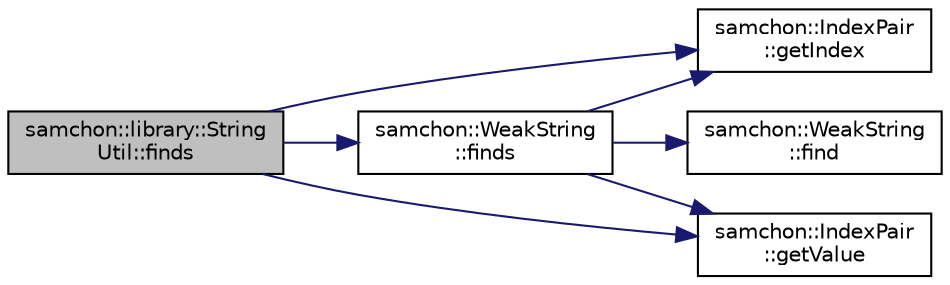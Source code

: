 digraph "samchon::library::StringUtil::finds"
{
  edge [fontname="Helvetica",fontsize="10",labelfontname="Helvetica",labelfontsize="10"];
  node [fontname="Helvetica",fontsize="10",shape=record];
  rankdir="LR";
  Node1 [label="samchon::library::String\lUtil::finds",height=0.2,width=0.4,color="black", fillcolor="grey75", style="filled", fontcolor="black"];
  Node1 -> Node2 [color="midnightblue",fontsize="10",style="solid",fontname="Helvetica"];
  Node2 [label="samchon::WeakString\l::finds",height=0.2,width=0.4,color="black", fillcolor="white", style="filled",URL="$d8/de4/classsamchon_1_1WeakString.html#a8619108fef8b30916feff788bb51f4ae",tooltip="Finds first occurence in string. "];
  Node2 -> Node3 [color="midnightblue",fontsize="10",style="solid",fontname="Helvetica"];
  Node3 [label="samchon::WeakString\l::find",height=0.2,width=0.4,color="black", fillcolor="white", style="filled",URL="$d8/de4/classsamchon_1_1WeakString.html#ad247dd0839f218494eb0bc9aac907f2b",tooltip="Finds first occurence in string. "];
  Node2 -> Node4 [color="midnightblue",fontsize="10",style="solid",fontname="Helvetica"];
  Node4 [label="samchon::IndexPair\l::getIndex",height=0.2,width=0.4,color="black", fillcolor="white", style="filled",URL="$d2/dc0/classsamchon_1_1IndexPair.html#a1694bcd398f96f02c8464a5d303fa90c",tooltip="Get index. "];
  Node2 -> Node5 [color="midnightblue",fontsize="10",style="solid",fontname="Helvetica"];
  Node5 [label="samchon::IndexPair\l::getValue",height=0.2,width=0.4,color="black", fillcolor="white", style="filled",URL="$d2/dc0/classsamchon_1_1IndexPair.html#a351d47f786d83ada6c967c83b6542aa3",tooltip="Get const value. "];
  Node1 -> Node4 [color="midnightblue",fontsize="10",style="solid",fontname="Helvetica"];
  Node1 -> Node5 [color="midnightblue",fontsize="10",style="solid",fontname="Helvetica"];
}
